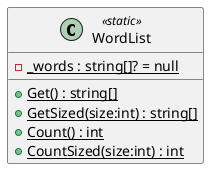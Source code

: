 @startuml
class WordList <<static>> {
    - {static} _words : string[]? = null
    + {static} Get() : string[]
    + {static} GetSized(size:int) : string[]
    + {static} Count() : int
    + {static} CountSized(size:int) : int
}
@enduml
